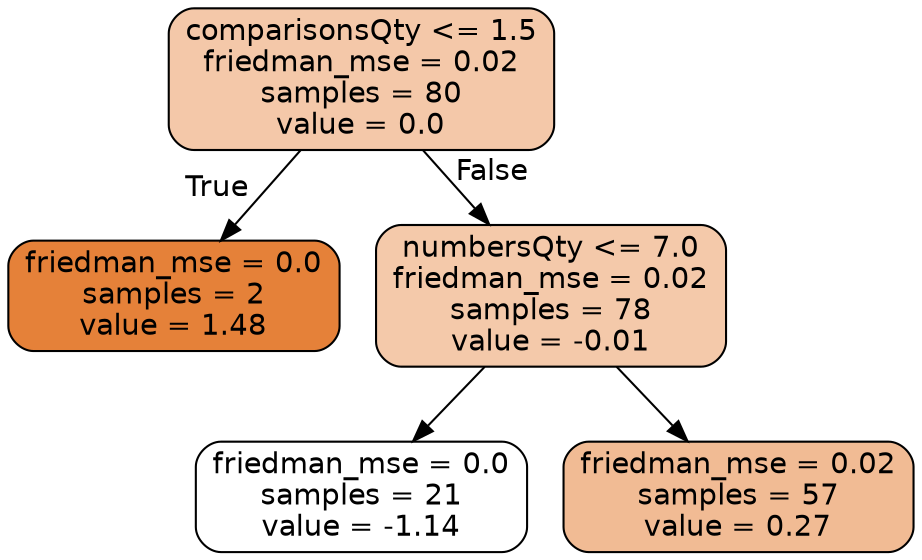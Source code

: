 digraph Tree {
node [shape=box, style="filled, rounded", color="black", fontname="helvetica"] ;
edge [fontname="helvetica"] ;
0 [label="comparisonsQty <= 1.5\nfriedman_mse = 0.02\nsamples = 80\nvalue = 0.0", fillcolor="#f4c8a9"] ;
1 [label="friedman_mse = 0.0\nsamples = 2\nvalue = 1.48", fillcolor="#e58139"] ;
0 -> 1 [labeldistance=2.5, labelangle=45, headlabel="True"] ;
2 [label="numbersQty <= 7.0\nfriedman_mse = 0.02\nsamples = 78\nvalue = -0.01", fillcolor="#f4c9aa"] ;
0 -> 2 [labeldistance=2.5, labelangle=-45, headlabel="False"] ;
3 [label="friedman_mse = 0.0\nsamples = 21\nvalue = -1.14", fillcolor="#ffffff"] ;
2 -> 3 ;
4 [label="friedman_mse = 0.02\nsamples = 57\nvalue = 0.27", fillcolor="#f1bb94"] ;
2 -> 4 ;
}